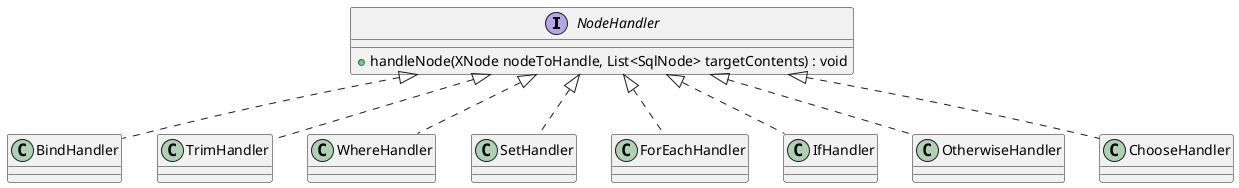 @startuml

interface NodeHandler {
+ handleNode(XNode nodeToHandle, List<SqlNode> targetContents) : void
}

class BindHandler implements NodeHandler {}
class TrimHandler implements NodeHandler {}
class WhereHandler implements NodeHandler {}
class SetHandler implements NodeHandler {}
class ForEachHandler implements NodeHandler {}
class IfHandler implements NodeHandler {}
class OtherwiseHandler implements NodeHandler {}
class ChooseHandler implements NodeHandler {}


@enduml